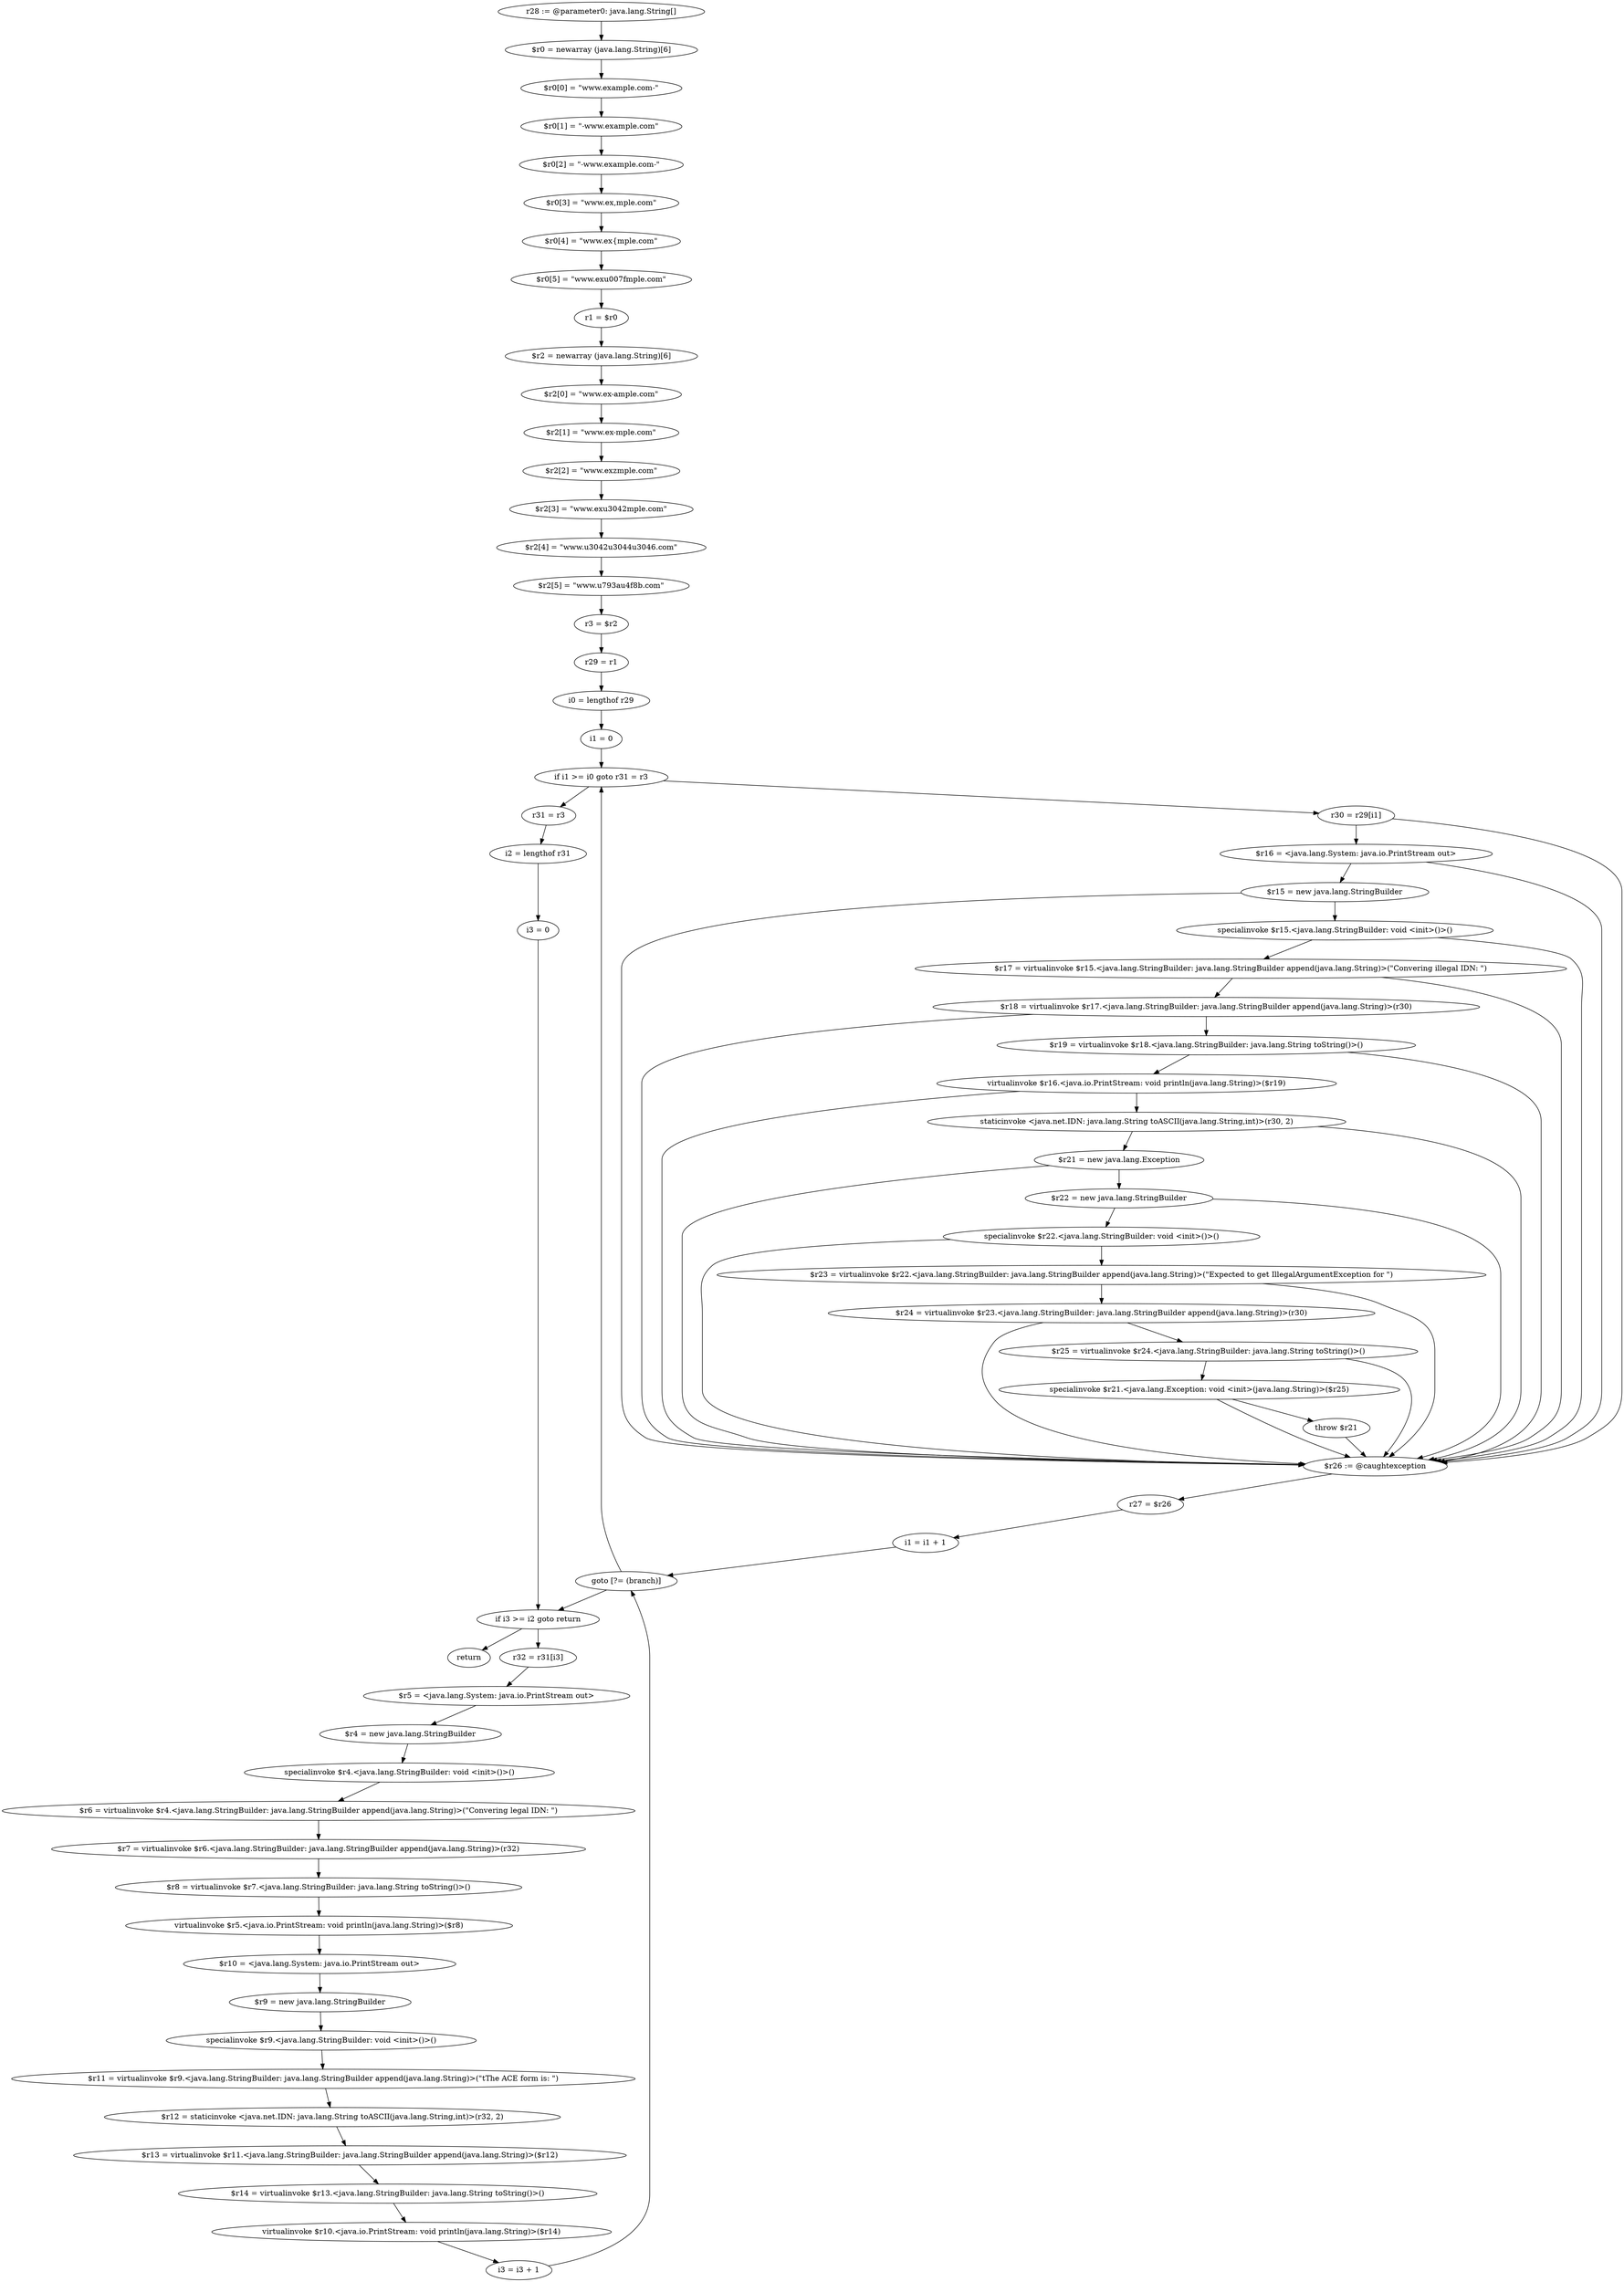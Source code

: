 digraph "unitGraph" {
    "r28 := @parameter0: java.lang.String[]"
    "$r0 = newarray (java.lang.String)[6]"
    "$r0[0] = \"www.example.com-\""
    "$r0[1] = \"-www.example.com\""
    "$r0[2] = \"-www.example.com-\""
    "$r0[3] = \"www.ex,mple.com\""
    "$r0[4] = \"www.ex{mple.com\""
    "$r0[5] = \"www.ex\u007fmple.com\""
    "r1 = $r0"
    "$r2 = newarray (java.lang.String)[6]"
    "$r2[0] = \"www.ex-ample.com\""
    "$r2[1] = \"www.ex-mple.com\""
    "$r2[2] = \"www.exzmple.com\""
    "$r2[3] = \"www.ex\u3042mple.com\""
    "$r2[4] = \"www.\u3042\u3044\u3046.com\""
    "$r2[5] = \"www.\u793a\u4f8b.com\""
    "r3 = $r2"
    "r29 = r1"
    "i0 = lengthof r29"
    "i1 = 0"
    "if i1 >= i0 goto r31 = r3"
    "r30 = r29[i1]"
    "$r16 = <java.lang.System: java.io.PrintStream out>"
    "$r15 = new java.lang.StringBuilder"
    "specialinvoke $r15.<java.lang.StringBuilder: void <init>()>()"
    "$r17 = virtualinvoke $r15.<java.lang.StringBuilder: java.lang.StringBuilder append(java.lang.String)>(\"Convering illegal IDN: \")"
    "$r18 = virtualinvoke $r17.<java.lang.StringBuilder: java.lang.StringBuilder append(java.lang.String)>(r30)"
    "$r19 = virtualinvoke $r18.<java.lang.StringBuilder: java.lang.String toString()>()"
    "virtualinvoke $r16.<java.io.PrintStream: void println(java.lang.String)>($r19)"
    "staticinvoke <java.net.IDN: java.lang.String toASCII(java.lang.String,int)>(r30, 2)"
    "$r21 = new java.lang.Exception"
    "$r22 = new java.lang.StringBuilder"
    "specialinvoke $r22.<java.lang.StringBuilder: void <init>()>()"
    "$r23 = virtualinvoke $r22.<java.lang.StringBuilder: java.lang.StringBuilder append(java.lang.String)>(\"Expected to get IllegalArgumentException for \")"
    "$r24 = virtualinvoke $r23.<java.lang.StringBuilder: java.lang.StringBuilder append(java.lang.String)>(r30)"
    "$r25 = virtualinvoke $r24.<java.lang.StringBuilder: java.lang.String toString()>()"
    "specialinvoke $r21.<java.lang.Exception: void <init>(java.lang.String)>($r25)"
    "throw $r21"
    "$r26 := @caughtexception"
    "r27 = $r26"
    "i1 = i1 + 1"
    "goto [?= (branch)]"
    "r31 = r3"
    "i2 = lengthof r31"
    "i3 = 0"
    "if i3 >= i2 goto return"
    "r32 = r31[i3]"
    "$r5 = <java.lang.System: java.io.PrintStream out>"
    "$r4 = new java.lang.StringBuilder"
    "specialinvoke $r4.<java.lang.StringBuilder: void <init>()>()"
    "$r6 = virtualinvoke $r4.<java.lang.StringBuilder: java.lang.StringBuilder append(java.lang.String)>(\"Convering legal IDN: \")"
    "$r7 = virtualinvoke $r6.<java.lang.StringBuilder: java.lang.StringBuilder append(java.lang.String)>(r32)"
    "$r8 = virtualinvoke $r7.<java.lang.StringBuilder: java.lang.String toString()>()"
    "virtualinvoke $r5.<java.io.PrintStream: void println(java.lang.String)>($r8)"
    "$r10 = <java.lang.System: java.io.PrintStream out>"
    "$r9 = new java.lang.StringBuilder"
    "specialinvoke $r9.<java.lang.StringBuilder: void <init>()>()"
    "$r11 = virtualinvoke $r9.<java.lang.StringBuilder: java.lang.StringBuilder append(java.lang.String)>(\"\tThe ACE form is: \")"
    "$r12 = staticinvoke <java.net.IDN: java.lang.String toASCII(java.lang.String,int)>(r32, 2)"
    "$r13 = virtualinvoke $r11.<java.lang.StringBuilder: java.lang.StringBuilder append(java.lang.String)>($r12)"
    "$r14 = virtualinvoke $r13.<java.lang.StringBuilder: java.lang.String toString()>()"
    "virtualinvoke $r10.<java.io.PrintStream: void println(java.lang.String)>($r14)"
    "i3 = i3 + 1"
    "return"
    "r28 := @parameter0: java.lang.String[]"->"$r0 = newarray (java.lang.String)[6]";
    "$r0 = newarray (java.lang.String)[6]"->"$r0[0] = \"www.example.com-\"";
    "$r0[0] = \"www.example.com-\""->"$r0[1] = \"-www.example.com\"";
    "$r0[1] = \"-www.example.com\""->"$r0[2] = \"-www.example.com-\"";
    "$r0[2] = \"-www.example.com-\""->"$r0[3] = \"www.ex,mple.com\"";
    "$r0[3] = \"www.ex,mple.com\""->"$r0[4] = \"www.ex{mple.com\"";
    "$r0[4] = \"www.ex{mple.com\""->"$r0[5] = \"www.ex\u007fmple.com\"";
    "$r0[5] = \"www.ex\u007fmple.com\""->"r1 = $r0";
    "r1 = $r0"->"$r2 = newarray (java.lang.String)[6]";
    "$r2 = newarray (java.lang.String)[6]"->"$r2[0] = \"www.ex-ample.com\"";
    "$r2[0] = \"www.ex-ample.com\""->"$r2[1] = \"www.ex-mple.com\"";
    "$r2[1] = \"www.ex-mple.com\""->"$r2[2] = \"www.exzmple.com\"";
    "$r2[2] = \"www.exzmple.com\""->"$r2[3] = \"www.ex\u3042mple.com\"";
    "$r2[3] = \"www.ex\u3042mple.com\""->"$r2[4] = \"www.\u3042\u3044\u3046.com\"";
    "$r2[4] = \"www.\u3042\u3044\u3046.com\""->"$r2[5] = \"www.\u793a\u4f8b.com\"";
    "$r2[5] = \"www.\u793a\u4f8b.com\""->"r3 = $r2";
    "r3 = $r2"->"r29 = r1";
    "r29 = r1"->"i0 = lengthof r29";
    "i0 = lengthof r29"->"i1 = 0";
    "i1 = 0"->"if i1 >= i0 goto r31 = r3";
    "if i1 >= i0 goto r31 = r3"->"r30 = r29[i1]";
    "if i1 >= i0 goto r31 = r3"->"r31 = r3";
    "r30 = r29[i1]"->"$r16 = <java.lang.System: java.io.PrintStream out>";
    "r30 = r29[i1]"->"$r26 := @caughtexception";
    "$r16 = <java.lang.System: java.io.PrintStream out>"->"$r15 = new java.lang.StringBuilder";
    "$r16 = <java.lang.System: java.io.PrintStream out>"->"$r26 := @caughtexception";
    "$r15 = new java.lang.StringBuilder"->"specialinvoke $r15.<java.lang.StringBuilder: void <init>()>()";
    "$r15 = new java.lang.StringBuilder"->"$r26 := @caughtexception";
    "specialinvoke $r15.<java.lang.StringBuilder: void <init>()>()"->"$r17 = virtualinvoke $r15.<java.lang.StringBuilder: java.lang.StringBuilder append(java.lang.String)>(\"Convering illegal IDN: \")";
    "specialinvoke $r15.<java.lang.StringBuilder: void <init>()>()"->"$r26 := @caughtexception";
    "$r17 = virtualinvoke $r15.<java.lang.StringBuilder: java.lang.StringBuilder append(java.lang.String)>(\"Convering illegal IDN: \")"->"$r18 = virtualinvoke $r17.<java.lang.StringBuilder: java.lang.StringBuilder append(java.lang.String)>(r30)";
    "$r17 = virtualinvoke $r15.<java.lang.StringBuilder: java.lang.StringBuilder append(java.lang.String)>(\"Convering illegal IDN: \")"->"$r26 := @caughtexception";
    "$r18 = virtualinvoke $r17.<java.lang.StringBuilder: java.lang.StringBuilder append(java.lang.String)>(r30)"->"$r19 = virtualinvoke $r18.<java.lang.StringBuilder: java.lang.String toString()>()";
    "$r18 = virtualinvoke $r17.<java.lang.StringBuilder: java.lang.StringBuilder append(java.lang.String)>(r30)"->"$r26 := @caughtexception";
    "$r19 = virtualinvoke $r18.<java.lang.StringBuilder: java.lang.String toString()>()"->"virtualinvoke $r16.<java.io.PrintStream: void println(java.lang.String)>($r19)";
    "$r19 = virtualinvoke $r18.<java.lang.StringBuilder: java.lang.String toString()>()"->"$r26 := @caughtexception";
    "virtualinvoke $r16.<java.io.PrintStream: void println(java.lang.String)>($r19)"->"staticinvoke <java.net.IDN: java.lang.String toASCII(java.lang.String,int)>(r30, 2)";
    "virtualinvoke $r16.<java.io.PrintStream: void println(java.lang.String)>($r19)"->"$r26 := @caughtexception";
    "staticinvoke <java.net.IDN: java.lang.String toASCII(java.lang.String,int)>(r30, 2)"->"$r21 = new java.lang.Exception";
    "staticinvoke <java.net.IDN: java.lang.String toASCII(java.lang.String,int)>(r30, 2)"->"$r26 := @caughtexception";
    "$r21 = new java.lang.Exception"->"$r22 = new java.lang.StringBuilder";
    "$r21 = new java.lang.Exception"->"$r26 := @caughtexception";
    "$r22 = new java.lang.StringBuilder"->"specialinvoke $r22.<java.lang.StringBuilder: void <init>()>()";
    "$r22 = new java.lang.StringBuilder"->"$r26 := @caughtexception";
    "specialinvoke $r22.<java.lang.StringBuilder: void <init>()>()"->"$r23 = virtualinvoke $r22.<java.lang.StringBuilder: java.lang.StringBuilder append(java.lang.String)>(\"Expected to get IllegalArgumentException for \")";
    "specialinvoke $r22.<java.lang.StringBuilder: void <init>()>()"->"$r26 := @caughtexception";
    "$r23 = virtualinvoke $r22.<java.lang.StringBuilder: java.lang.StringBuilder append(java.lang.String)>(\"Expected to get IllegalArgumentException for \")"->"$r24 = virtualinvoke $r23.<java.lang.StringBuilder: java.lang.StringBuilder append(java.lang.String)>(r30)";
    "$r23 = virtualinvoke $r22.<java.lang.StringBuilder: java.lang.StringBuilder append(java.lang.String)>(\"Expected to get IllegalArgumentException for \")"->"$r26 := @caughtexception";
    "$r24 = virtualinvoke $r23.<java.lang.StringBuilder: java.lang.StringBuilder append(java.lang.String)>(r30)"->"$r25 = virtualinvoke $r24.<java.lang.StringBuilder: java.lang.String toString()>()";
    "$r24 = virtualinvoke $r23.<java.lang.StringBuilder: java.lang.StringBuilder append(java.lang.String)>(r30)"->"$r26 := @caughtexception";
    "$r25 = virtualinvoke $r24.<java.lang.StringBuilder: java.lang.String toString()>()"->"specialinvoke $r21.<java.lang.Exception: void <init>(java.lang.String)>($r25)";
    "$r25 = virtualinvoke $r24.<java.lang.StringBuilder: java.lang.String toString()>()"->"$r26 := @caughtexception";
    "specialinvoke $r21.<java.lang.Exception: void <init>(java.lang.String)>($r25)"->"throw $r21";
    "specialinvoke $r21.<java.lang.Exception: void <init>(java.lang.String)>($r25)"->"$r26 := @caughtexception";
    "throw $r21"->"$r26 := @caughtexception";
    "$r26 := @caughtexception"->"r27 = $r26";
    "r27 = $r26"->"i1 = i1 + 1";
    "i1 = i1 + 1"->"goto [?= (branch)]";
    "goto [?= (branch)]"->"if i1 >= i0 goto r31 = r3";
    "r31 = r3"->"i2 = lengthof r31";
    "i2 = lengthof r31"->"i3 = 0";
    "i3 = 0"->"if i3 >= i2 goto return";
    "if i3 >= i2 goto return"->"r32 = r31[i3]";
    "if i3 >= i2 goto return"->"return";
    "r32 = r31[i3]"->"$r5 = <java.lang.System: java.io.PrintStream out>";
    "$r5 = <java.lang.System: java.io.PrintStream out>"->"$r4 = new java.lang.StringBuilder";
    "$r4 = new java.lang.StringBuilder"->"specialinvoke $r4.<java.lang.StringBuilder: void <init>()>()";
    "specialinvoke $r4.<java.lang.StringBuilder: void <init>()>()"->"$r6 = virtualinvoke $r4.<java.lang.StringBuilder: java.lang.StringBuilder append(java.lang.String)>(\"Convering legal IDN: \")";
    "$r6 = virtualinvoke $r4.<java.lang.StringBuilder: java.lang.StringBuilder append(java.lang.String)>(\"Convering legal IDN: \")"->"$r7 = virtualinvoke $r6.<java.lang.StringBuilder: java.lang.StringBuilder append(java.lang.String)>(r32)";
    "$r7 = virtualinvoke $r6.<java.lang.StringBuilder: java.lang.StringBuilder append(java.lang.String)>(r32)"->"$r8 = virtualinvoke $r7.<java.lang.StringBuilder: java.lang.String toString()>()";
    "$r8 = virtualinvoke $r7.<java.lang.StringBuilder: java.lang.String toString()>()"->"virtualinvoke $r5.<java.io.PrintStream: void println(java.lang.String)>($r8)";
    "virtualinvoke $r5.<java.io.PrintStream: void println(java.lang.String)>($r8)"->"$r10 = <java.lang.System: java.io.PrintStream out>";
    "$r10 = <java.lang.System: java.io.PrintStream out>"->"$r9 = new java.lang.StringBuilder";
    "$r9 = new java.lang.StringBuilder"->"specialinvoke $r9.<java.lang.StringBuilder: void <init>()>()";
    "specialinvoke $r9.<java.lang.StringBuilder: void <init>()>()"->"$r11 = virtualinvoke $r9.<java.lang.StringBuilder: java.lang.StringBuilder append(java.lang.String)>(\"\tThe ACE form is: \")";
    "$r11 = virtualinvoke $r9.<java.lang.StringBuilder: java.lang.StringBuilder append(java.lang.String)>(\"\tThe ACE form is: \")"->"$r12 = staticinvoke <java.net.IDN: java.lang.String toASCII(java.lang.String,int)>(r32, 2)";
    "$r12 = staticinvoke <java.net.IDN: java.lang.String toASCII(java.lang.String,int)>(r32, 2)"->"$r13 = virtualinvoke $r11.<java.lang.StringBuilder: java.lang.StringBuilder append(java.lang.String)>($r12)";
    "$r13 = virtualinvoke $r11.<java.lang.StringBuilder: java.lang.StringBuilder append(java.lang.String)>($r12)"->"$r14 = virtualinvoke $r13.<java.lang.StringBuilder: java.lang.String toString()>()";
    "$r14 = virtualinvoke $r13.<java.lang.StringBuilder: java.lang.String toString()>()"->"virtualinvoke $r10.<java.io.PrintStream: void println(java.lang.String)>($r14)";
    "virtualinvoke $r10.<java.io.PrintStream: void println(java.lang.String)>($r14)"->"i3 = i3 + 1";
    "i3 = i3 + 1"->"goto [?= (branch)]";
    "goto [?= (branch)]"->"if i3 >= i2 goto return";
}

